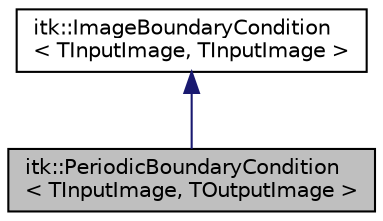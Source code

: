 digraph "itk::PeriodicBoundaryCondition&lt; TInputImage, TOutputImage &gt;"
{
 // LATEX_PDF_SIZE
  edge [fontname="Helvetica",fontsize="10",labelfontname="Helvetica",labelfontsize="10"];
  node [fontname="Helvetica",fontsize="10",shape=record];
  Node1 [label="itk::PeriodicBoundaryCondition\l\< TInputImage, TOutputImage \>",height=0.2,width=0.4,color="black", fillcolor="grey75", style="filled", fontcolor="black",tooltip="A function object that determines values outside of image boundaries according to periodic (wrap-arou..."];
  Node2 -> Node1 [dir="back",color="midnightblue",fontsize="10",style="solid",fontname="Helvetica"];
  Node2 [label="itk::ImageBoundaryCondition\l\< TInputImage, TInputImage \>",height=0.2,width=0.4,color="black", fillcolor="white", style="filled",URL="$classitk_1_1ImageBoundaryCondition.html",tooltip=" "];
}
